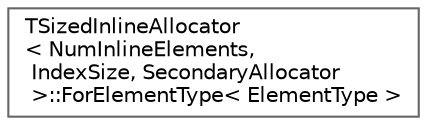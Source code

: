 digraph "Graphical Class Hierarchy"
{
 // INTERACTIVE_SVG=YES
 // LATEX_PDF_SIZE
  bgcolor="transparent";
  edge [fontname=Helvetica,fontsize=10,labelfontname=Helvetica,labelfontsize=10];
  node [fontname=Helvetica,fontsize=10,shape=box,height=0.2,width=0.4];
  rankdir="LR";
  Node0 [id="Node000000",label="TSizedInlineAllocator\l\< NumInlineElements,\l IndexSize, SecondaryAllocator\l \>::ForElementType\< ElementType \>",height=0.2,width=0.4,color="grey40", fillcolor="white", style="filled",URL="$d2/d79/classTSizedInlineAllocator_1_1ForElementType.html",tooltip=" "];
}
